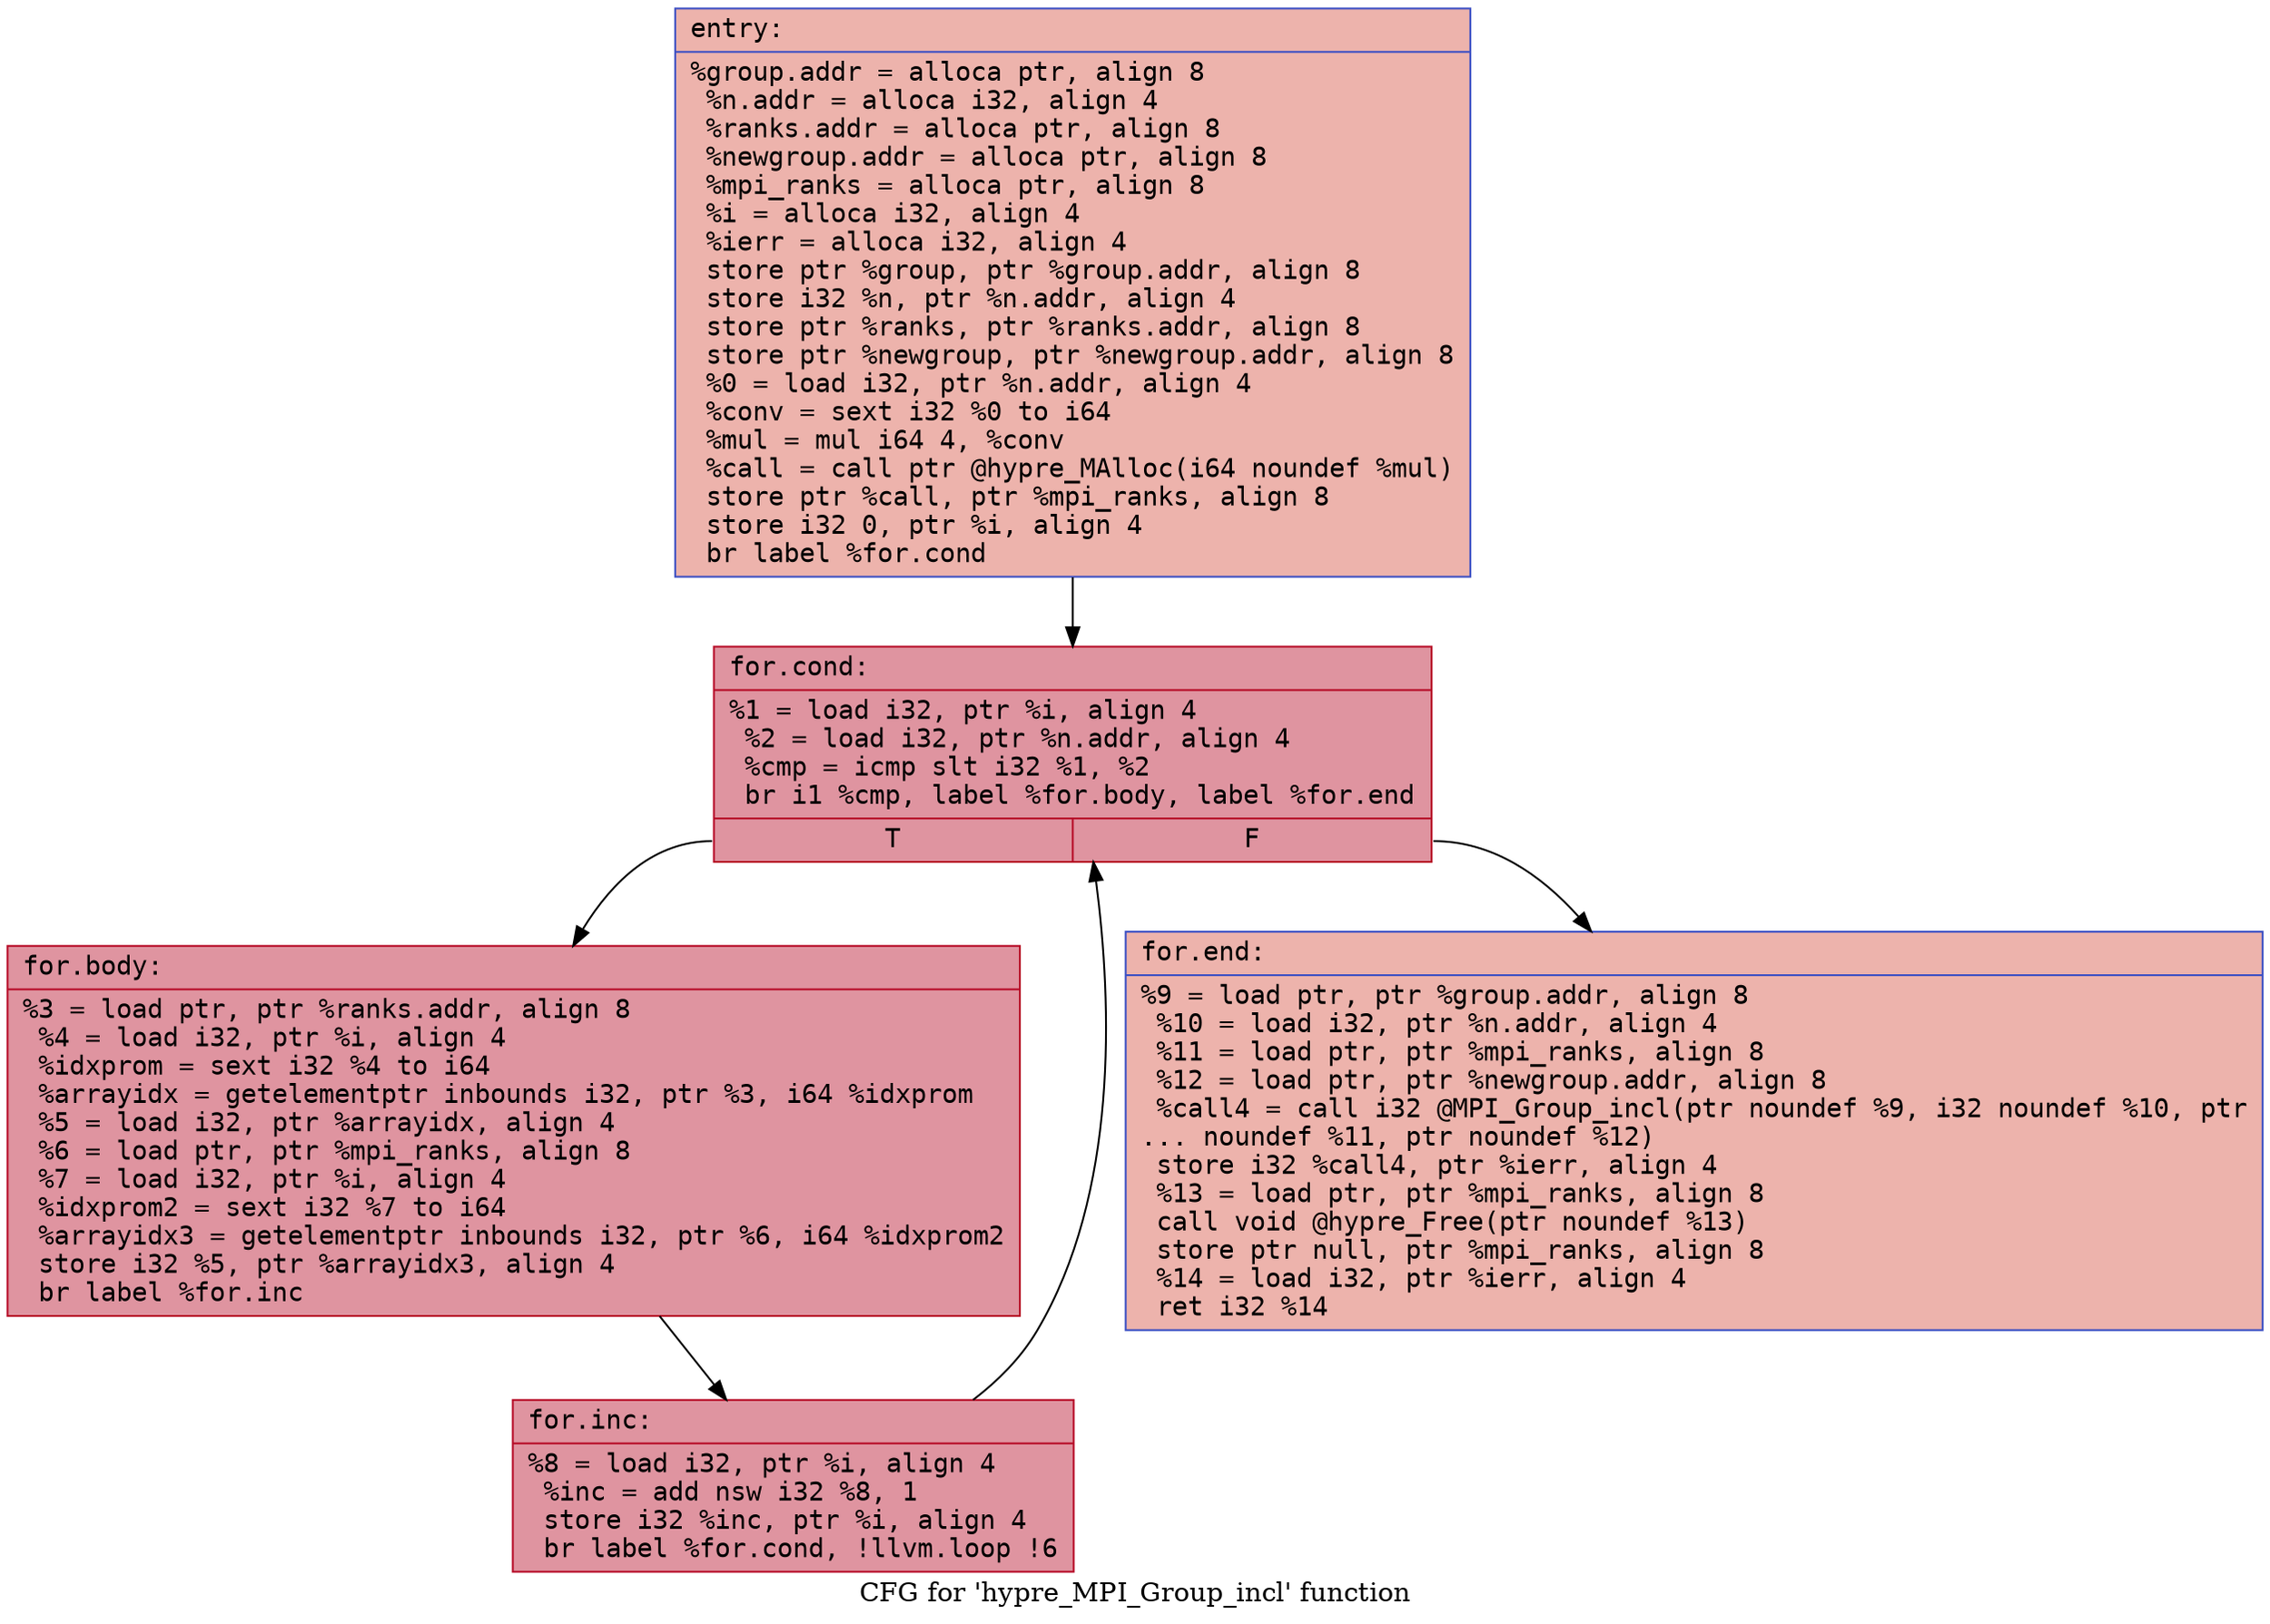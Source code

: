 digraph "CFG for 'hypre_MPI_Group_incl' function" {
	label="CFG for 'hypre_MPI_Group_incl' function";

	Node0x5555d6626210 [shape=record,color="#3d50c3ff", style=filled, fillcolor="#d6524470" fontname="Courier",label="{entry:\l|  %group.addr = alloca ptr, align 8\l  %n.addr = alloca i32, align 4\l  %ranks.addr = alloca ptr, align 8\l  %newgroup.addr = alloca ptr, align 8\l  %mpi_ranks = alloca ptr, align 8\l  %i = alloca i32, align 4\l  %ierr = alloca i32, align 4\l  store ptr %group, ptr %group.addr, align 8\l  store i32 %n, ptr %n.addr, align 4\l  store ptr %ranks, ptr %ranks.addr, align 8\l  store ptr %newgroup, ptr %newgroup.addr, align 8\l  %0 = load i32, ptr %n.addr, align 4\l  %conv = sext i32 %0 to i64\l  %mul = mul i64 4, %conv\l  %call = call ptr @hypre_MAlloc(i64 noundef %mul)\l  store ptr %call, ptr %mpi_ranks, align 8\l  store i32 0, ptr %i, align 4\l  br label %for.cond\l}"];
	Node0x5555d6626210 -> Node0x5555d6627540[tooltip="entry -> for.cond\nProbability 100.00%" ];
	Node0x5555d6627540 [shape=record,color="#b70d28ff", style=filled, fillcolor="#b70d2870" fontname="Courier",label="{for.cond:\l|  %1 = load i32, ptr %i, align 4\l  %2 = load i32, ptr %n.addr, align 4\l  %cmp = icmp slt i32 %1, %2\l  br i1 %cmp, label %for.body, label %for.end\l|{<s0>T|<s1>F}}"];
	Node0x5555d6627540:s0 -> Node0x5555d6627840[tooltip="for.cond -> for.body\nProbability 96.88%" ];
	Node0x5555d6627540:s1 -> Node0x5555d66278c0[tooltip="for.cond -> for.end\nProbability 3.12%" ];
	Node0x5555d6627840 [shape=record,color="#b70d28ff", style=filled, fillcolor="#b70d2870" fontname="Courier",label="{for.body:\l|  %3 = load ptr, ptr %ranks.addr, align 8\l  %4 = load i32, ptr %i, align 4\l  %idxprom = sext i32 %4 to i64\l  %arrayidx = getelementptr inbounds i32, ptr %3, i64 %idxprom\l  %5 = load i32, ptr %arrayidx, align 4\l  %6 = load ptr, ptr %mpi_ranks, align 8\l  %7 = load i32, ptr %i, align 4\l  %idxprom2 = sext i32 %7 to i64\l  %arrayidx3 = getelementptr inbounds i32, ptr %6, i64 %idxprom2\l  store i32 %5, ptr %arrayidx3, align 4\l  br label %for.inc\l}"];
	Node0x5555d6627840 -> Node0x5555d6628030[tooltip="for.body -> for.inc\nProbability 100.00%" ];
	Node0x5555d6628030 [shape=record,color="#b70d28ff", style=filled, fillcolor="#b70d2870" fontname="Courier",label="{for.inc:\l|  %8 = load i32, ptr %i, align 4\l  %inc = add nsw i32 %8, 1\l  store i32 %inc, ptr %i, align 4\l  br label %for.cond, !llvm.loop !6\l}"];
	Node0x5555d6628030 -> Node0x5555d6627540[tooltip="for.inc -> for.cond\nProbability 100.00%" ];
	Node0x5555d66278c0 [shape=record,color="#3d50c3ff", style=filled, fillcolor="#d6524470" fontname="Courier",label="{for.end:\l|  %9 = load ptr, ptr %group.addr, align 8\l  %10 = load i32, ptr %n.addr, align 4\l  %11 = load ptr, ptr %mpi_ranks, align 8\l  %12 = load ptr, ptr %newgroup.addr, align 8\l  %call4 = call i32 @MPI_Group_incl(ptr noundef %9, i32 noundef %10, ptr\l... noundef %11, ptr noundef %12)\l  store i32 %call4, ptr %ierr, align 4\l  %13 = load ptr, ptr %mpi_ranks, align 8\l  call void @hypre_Free(ptr noundef %13)\l  store ptr null, ptr %mpi_ranks, align 8\l  %14 = load i32, ptr %ierr, align 4\l  ret i32 %14\l}"];
}
